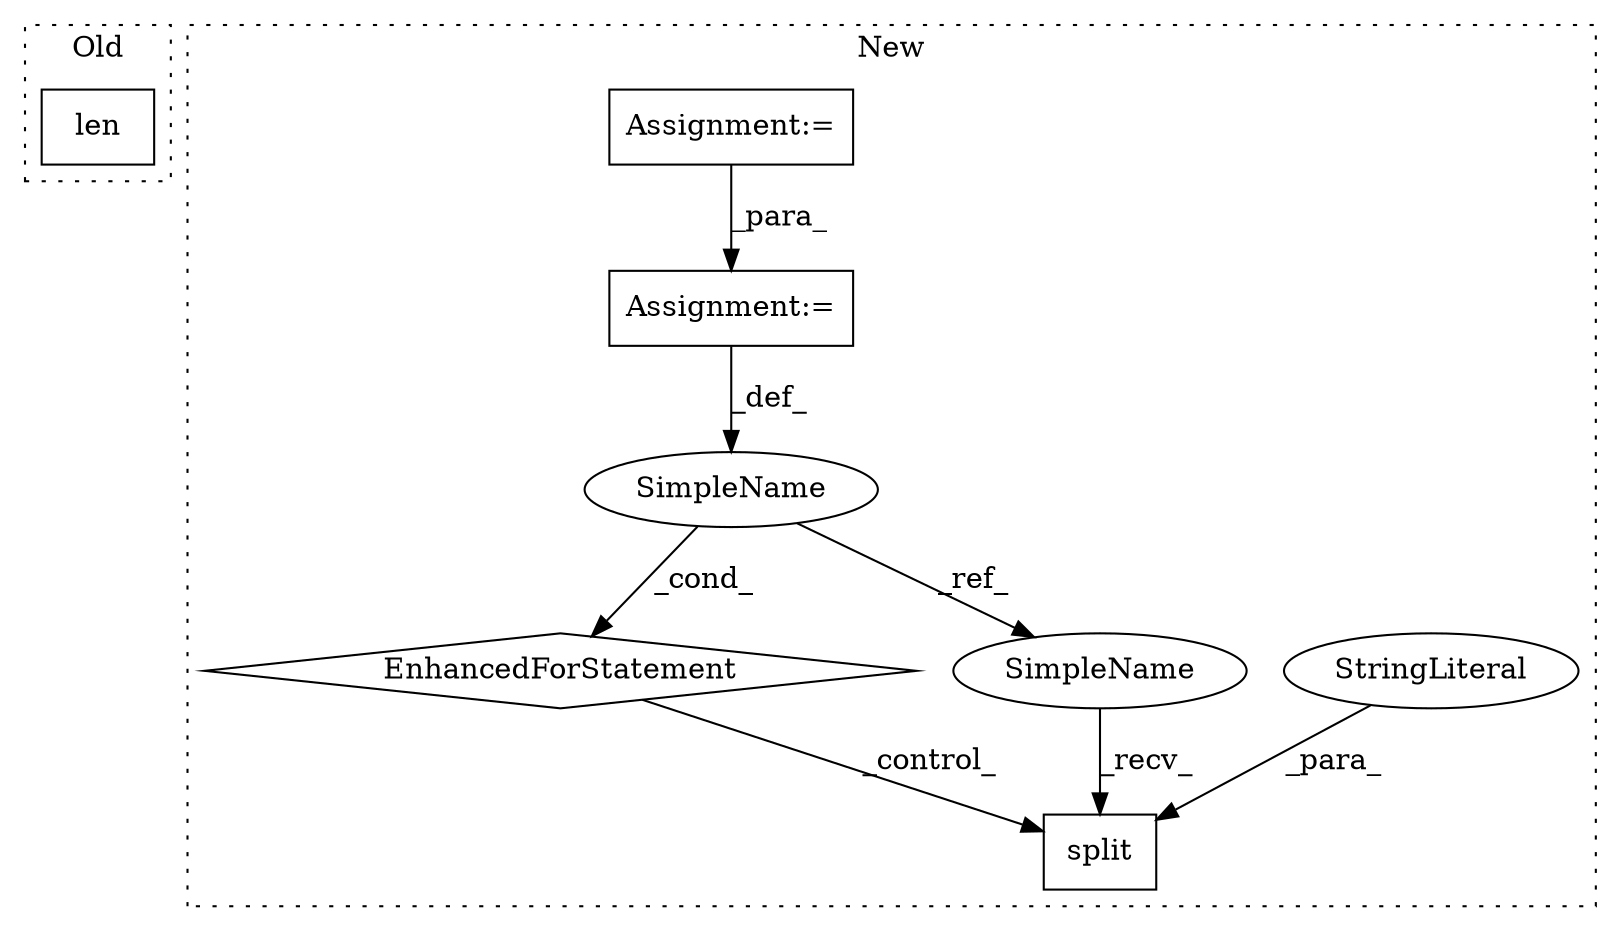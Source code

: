 digraph G {
subgraph cluster0 {
1 [label="len" a="32" s="1575,1587" l="4,1" shape="box"];
label = "Old";
style="dotted";
}
subgraph cluster1 {
2 [label="split" a="32" s="1125,1134" l="6,1" shape="box"];
3 [label="EnhancedForStatement" a="70" s="1000,1082" l="57,2" shape="diamond"];
4 [label="SimpleName" a="42" s="1064" l="4" shape="ellipse"];
5 [label="StringLiteral" a="45" s="1131" l="3" shape="ellipse"];
6 [label="Assignment:=" a="7" s="981" l="11" shape="box"];
7 [label="Assignment:=" a="7" s="1000,1082" l="57,2" shape="box"];
8 [label="SimpleName" a="42" s="1120" l="4" shape="ellipse"];
label = "New";
style="dotted";
}
3 -> 2 [label="_control_"];
4 -> 8 [label="_ref_"];
4 -> 3 [label="_cond_"];
5 -> 2 [label="_para_"];
6 -> 7 [label="_para_"];
7 -> 4 [label="_def_"];
8 -> 2 [label="_recv_"];
}